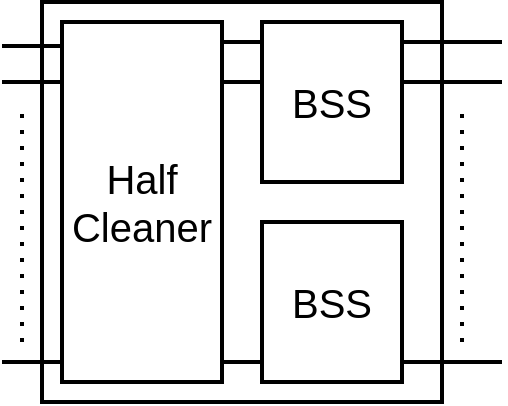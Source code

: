 <mxfile version="13.3.9" type="device"><diagram id="JisQKFPwnQy5XGW7skmZ" name="Page-1"><mxGraphModel dx="659" dy="390" grid="1" gridSize="10" guides="1" tooltips="1" connect="1" arrows="1" fold="1" page="1" pageScale="1" pageWidth="850" pageHeight="1100" math="0" shadow="0"><root><mxCell id="0"/><mxCell id="1" parent="0"/><mxCell id="T9eU4zfXfL4P1QgQzA8o-1" value="" style="whiteSpace=wrap;html=1;aspect=fixed;strokeWidth=2;" parent="1" vertex="1"><mxGeometry x="280" y="280" width="200" height="200" as="geometry"/></mxCell><mxCell id="T9eU4zfXfL4P1QgQzA8o-2" value="&lt;font style=&quot;font-size: 20px&quot;&gt;Half Cleaner&lt;/font&gt;" style="rounded=0;whiteSpace=wrap;html=1;strokeWidth=2;" parent="1" vertex="1"><mxGeometry x="290" y="290" width="80" height="180" as="geometry"/></mxCell><mxCell id="T9eU4zfXfL4P1QgQzA8o-3" value="&lt;font style=&quot;font-size: 20px&quot;&gt;BSS&lt;/font&gt;" style="rounded=0;whiteSpace=wrap;html=1;strokeWidth=2;" parent="1" vertex="1"><mxGeometry x="390" y="290" width="70" height="80" as="geometry"/></mxCell><mxCell id="T9eU4zfXfL4P1QgQzA8o-4" value="&lt;font style=&quot;font-size: 20px&quot;&gt;BSS&lt;/font&gt;" style="rounded=0;whiteSpace=wrap;html=1;strokeWidth=2;" parent="1" vertex="1"><mxGeometry x="390" y="390" width="70" height="80" as="geometry"/></mxCell><mxCell id="T9eU4zfXfL4P1QgQzA8o-5" value="" style="endArrow=none;html=1;startArrow=none;startFill=0;strokeWidth=2;" parent="1" edge="1"><mxGeometry width="50" height="50" relative="1" as="geometry"><mxPoint x="260" y="302" as="sourcePoint"/><mxPoint x="290" y="302" as="targetPoint"/></mxGeometry></mxCell><mxCell id="T9eU4zfXfL4P1QgQzA8o-6" value="" style="endArrow=none;html=1;startArrow=none;startFill=0;strokeWidth=2;" parent="1" edge="1"><mxGeometry width="50" height="50" relative="1" as="geometry"><mxPoint x="260" y="320" as="sourcePoint"/><mxPoint x="290" y="320" as="targetPoint"/></mxGeometry></mxCell><mxCell id="T9eU4zfXfL4P1QgQzA8o-7" value="" style="endArrow=none;dashed=1;html=1;dashPattern=1 3;strokeWidth=2;" parent="1" edge="1"><mxGeometry width="50" height="50" relative="1" as="geometry"><mxPoint x="270" y="450" as="sourcePoint"/><mxPoint x="270" y="330" as="targetPoint"/></mxGeometry></mxCell><mxCell id="T9eU4zfXfL4P1QgQzA8o-8" value="" style="endArrow=none;html=1;startArrow=none;startFill=0;strokeWidth=2;" parent="1" edge="1"><mxGeometry width="50" height="50" relative="1" as="geometry"><mxPoint x="260" y="460" as="sourcePoint"/><mxPoint x="290" y="460" as="targetPoint"/></mxGeometry></mxCell><mxCell id="T9eU4zfXfL4P1QgQzA8o-9" value="" style="endArrow=none;html=1;startArrow=none;startFill=0;strokeWidth=2;" parent="1" edge="1"><mxGeometry width="50" height="50" relative="1" as="geometry"><mxPoint x="370" y="300" as="sourcePoint"/><mxPoint x="390" y="300" as="targetPoint"/></mxGeometry></mxCell><mxCell id="T9eU4zfXfL4P1QgQzA8o-10" value="" style="endArrow=none;html=1;startArrow=none;startFill=0;strokeWidth=2;" parent="1" edge="1"><mxGeometry width="50" height="50" relative="1" as="geometry"><mxPoint x="370" y="320" as="sourcePoint"/><mxPoint x="390" y="320" as="targetPoint"/></mxGeometry></mxCell><mxCell id="T9eU4zfXfL4P1QgQzA8o-11" value="" style="endArrow=none;dashed=1;html=1;dashPattern=1 3;strokeWidth=2;" parent="1" edge="1"><mxGeometry width="50" height="50" relative="1" as="geometry"><mxPoint x="370" y="450" as="sourcePoint"/><mxPoint x="370" y="330" as="targetPoint"/></mxGeometry></mxCell><mxCell id="T9eU4zfXfL4P1QgQzA8o-12" value="" style="endArrow=none;html=1;startArrow=none;startFill=0;strokeWidth=2;" parent="1" edge="1"><mxGeometry width="50" height="50" relative="1" as="geometry"><mxPoint x="370" y="460" as="sourcePoint"/><mxPoint x="390" y="460" as="targetPoint"/></mxGeometry></mxCell><mxCell id="T9eU4zfXfL4P1QgQzA8o-13" value="" style="endArrow=none;html=1;startArrow=none;startFill=0;strokeWidth=2;" parent="1" edge="1"><mxGeometry width="50" height="50" relative="1" as="geometry"><mxPoint x="460" y="300" as="sourcePoint"/><mxPoint x="510" y="300" as="targetPoint"/></mxGeometry></mxCell><mxCell id="T9eU4zfXfL4P1QgQzA8o-14" value="" style="endArrow=none;html=1;startArrow=none;startFill=0;strokeWidth=2;" parent="1" edge="1"><mxGeometry width="50" height="50" relative="1" as="geometry"><mxPoint x="460" y="320" as="sourcePoint"/><mxPoint x="510" y="320" as="targetPoint"/></mxGeometry></mxCell><mxCell id="T9eU4zfXfL4P1QgQzA8o-15" value="" style="endArrow=none;dashed=1;html=1;dashPattern=1 3;strokeWidth=2;" parent="1" edge="1"><mxGeometry width="50" height="50" relative="1" as="geometry"><mxPoint x="490" y="450" as="sourcePoint"/><mxPoint x="490" y="330" as="targetPoint"/></mxGeometry></mxCell><mxCell id="T9eU4zfXfL4P1QgQzA8o-16" value="" style="endArrow=none;html=1;startArrow=none;startFill=0;strokeWidth=2;" parent="1" edge="1"><mxGeometry width="50" height="50" relative="1" as="geometry"><mxPoint x="460" y="460" as="sourcePoint"/><mxPoint x="510" y="460" as="targetPoint"/></mxGeometry></mxCell></root></mxGraphModel></diagram></mxfile>